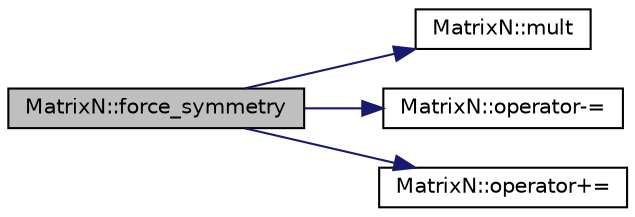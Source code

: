 digraph "MatrixN::force_symmetry"
{
 // INTERACTIVE_SVG=YES
  edge [fontname="Helvetica",fontsize="10",labelfontname="Helvetica",labelfontsize="10"];
  node [fontname="Helvetica",fontsize="10",shape=record];
  rankdir="LR";
  Node1 [label="MatrixN::force_symmetry",height=0.2,width=0.4,color="black", fillcolor="grey75", style="filled", fontcolor="black"];
  Node1 -> Node2 [color="midnightblue",fontsize="10",style="solid",fontname="Helvetica"];
  Node2 [label="MatrixN::mult",height=0.2,width=0.4,color="black", fillcolor="white", style="filled",URL="$classMatrixN.html#a5a3b5e494b9a73272cb586df16268649"];
  Node1 -> Node3 [color="midnightblue",fontsize="10",style="solid",fontname="Helvetica"];
  Node3 [label="MatrixN::operator-=",height=0.2,width=0.4,color="black", fillcolor="white", style="filled",URL="$classMatrixN.html#addf877589896a25b39f8818d864ec7b3"];
  Node1 -> Node4 [color="midnightblue",fontsize="10",style="solid",fontname="Helvetica"];
  Node4 [label="MatrixN::operator+=",height=0.2,width=0.4,color="black", fillcolor="white", style="filled",URL="$classMatrixN.html#a9ddfa9694b1764edd4c4c3ca6a5f1b1e"];
}
